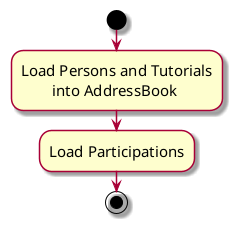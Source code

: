 @startuml
skin rose
skinparam ActivityFontSize 15
skinparam ArrowFontSize 12
start
:Load Persons and Tutorials
        into AddressBook;
:Load Participations;
stop
@enduml
